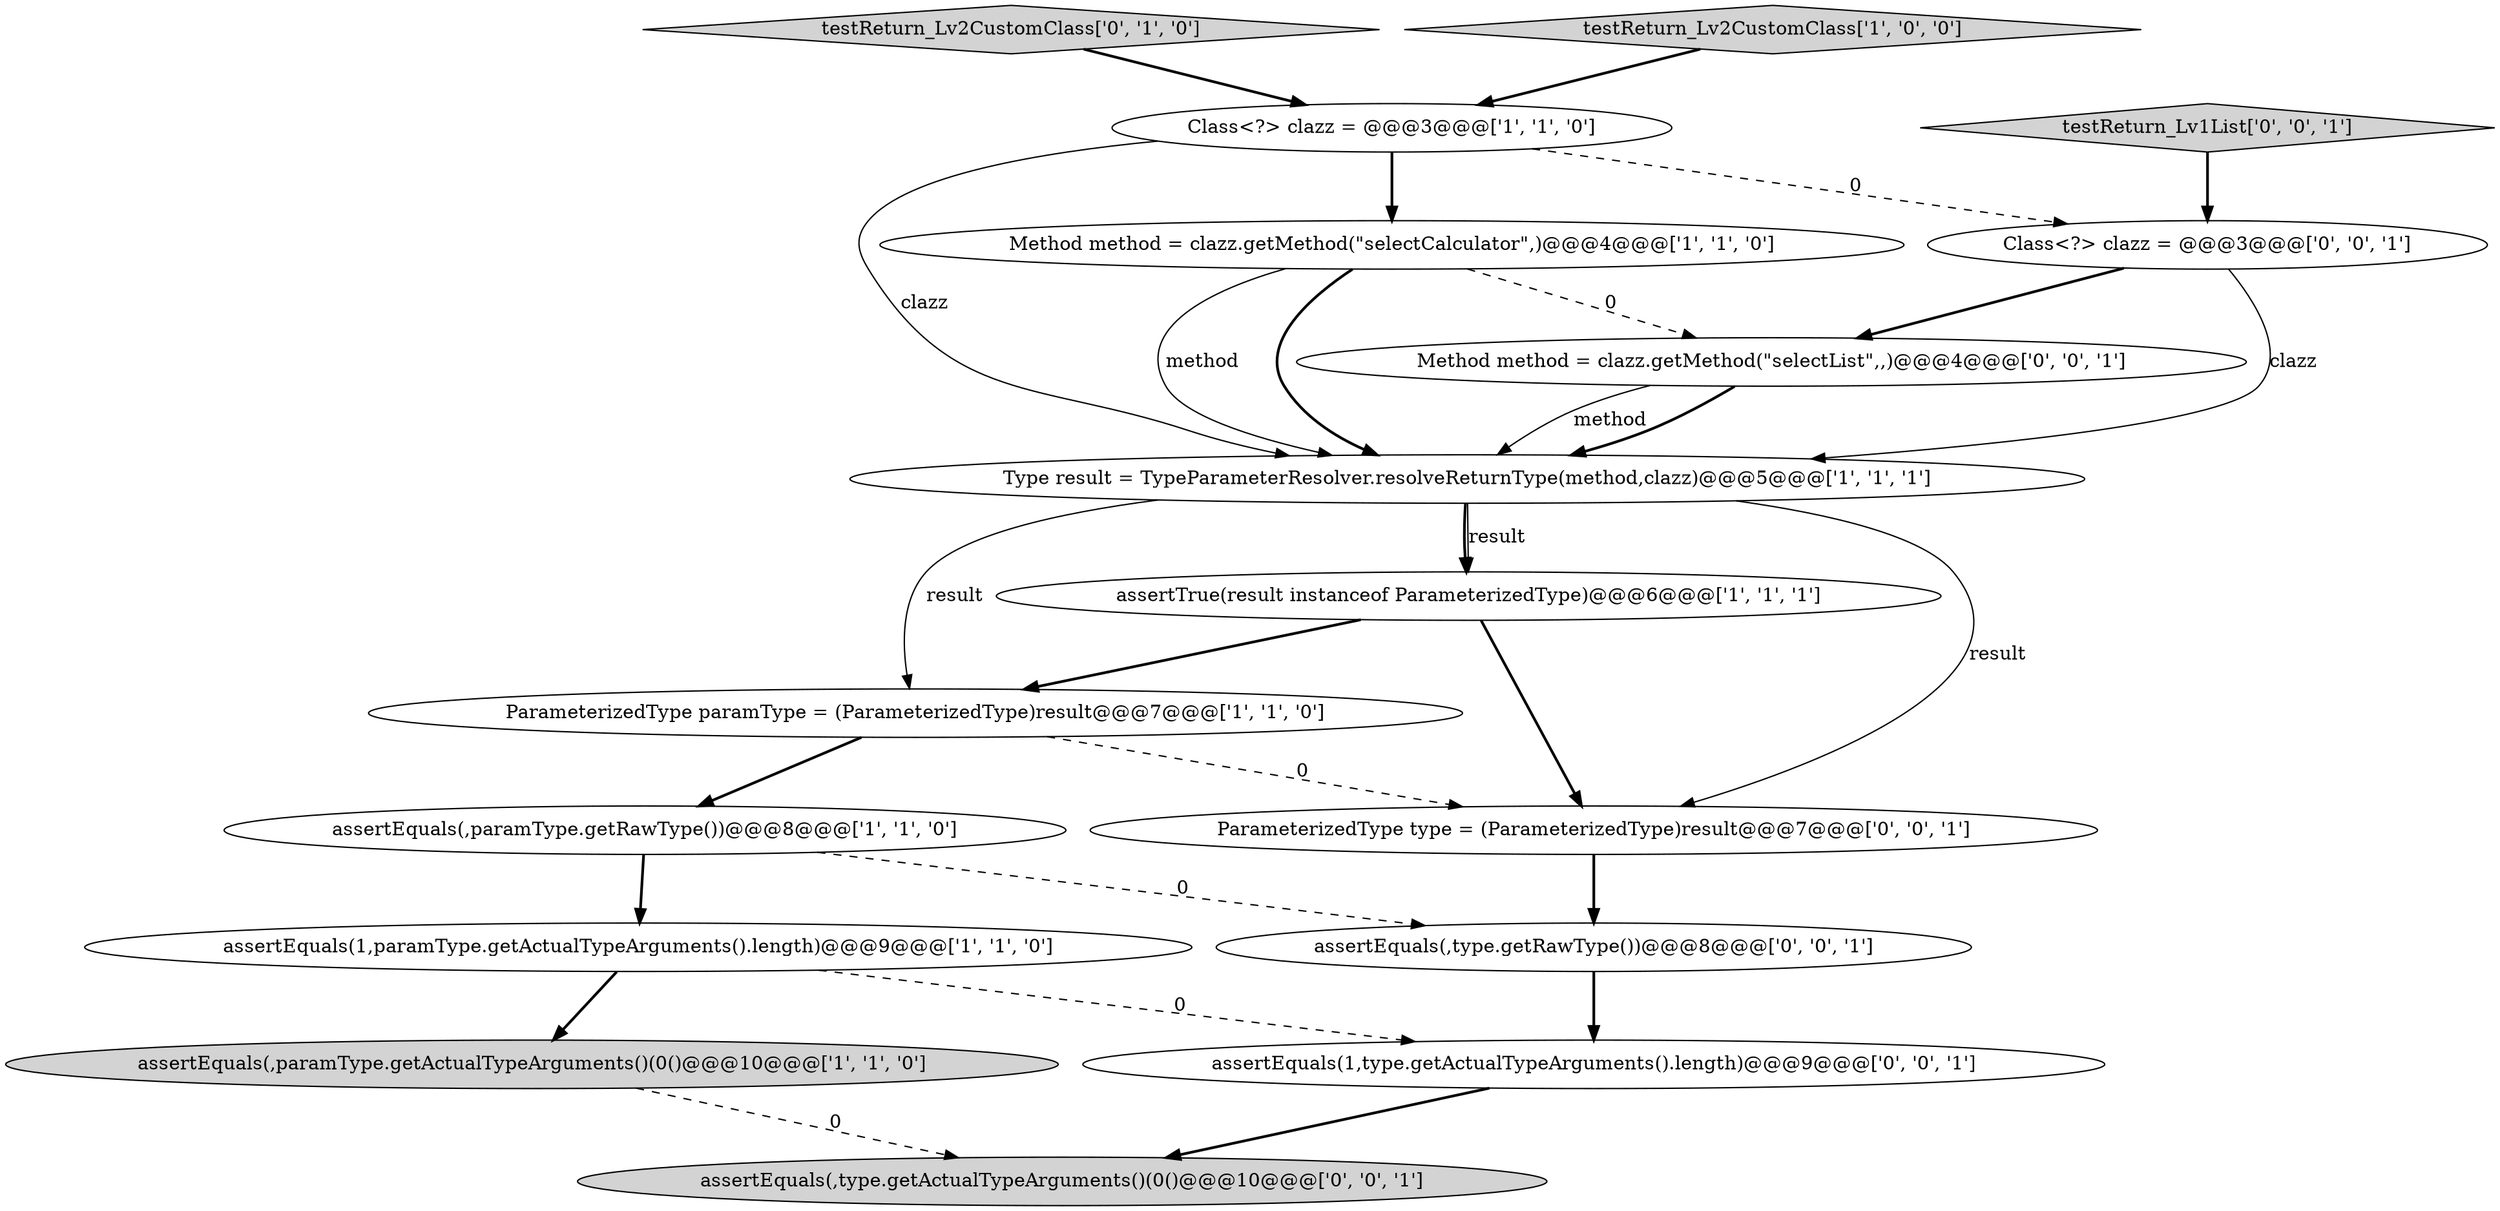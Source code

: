 digraph {
1 [style = filled, label = "assertEquals(1,paramType.getActualTypeArguments().length)@@@9@@@['1', '1', '0']", fillcolor = white, shape = ellipse image = "AAA0AAABBB1BBB"];
3 [style = filled, label = "assertEquals(,paramType.getRawType())@@@8@@@['1', '1', '0']", fillcolor = white, shape = ellipse image = "AAA0AAABBB1BBB"];
11 [style = filled, label = "assertEquals(,type.getRawType())@@@8@@@['0', '0', '1']", fillcolor = white, shape = ellipse image = "AAA0AAABBB3BBB"];
8 [style = filled, label = "ParameterizedType paramType = (ParameterizedType)result@@@7@@@['1', '1', '0']", fillcolor = white, shape = ellipse image = "AAA0AAABBB1BBB"];
15 [style = filled, label = "Class<?> clazz = @@@3@@@['0', '0', '1']", fillcolor = white, shape = ellipse image = "AAA0AAABBB3BBB"];
13 [style = filled, label = "assertEquals(,type.getActualTypeArguments()(0()@@@10@@@['0', '0', '1']", fillcolor = lightgray, shape = ellipse image = "AAA0AAABBB3BBB"];
16 [style = filled, label = "Method method = clazz.getMethod(\"selectList\",,)@@@4@@@['0', '0', '1']", fillcolor = white, shape = ellipse image = "AAA0AAABBB3BBB"];
9 [style = filled, label = "testReturn_Lv2CustomClass['0', '1', '0']", fillcolor = lightgray, shape = diamond image = "AAA0AAABBB2BBB"];
5 [style = filled, label = "testReturn_Lv2CustomClass['1', '0', '0']", fillcolor = lightgray, shape = diamond image = "AAA0AAABBB1BBB"];
0 [style = filled, label = "assertTrue(result instanceof ParameterizedType)@@@6@@@['1', '1', '1']", fillcolor = white, shape = ellipse image = "AAA0AAABBB1BBB"];
2 [style = filled, label = "Class<?> clazz = @@@3@@@['1', '1', '0']", fillcolor = white, shape = ellipse image = "AAA0AAABBB1BBB"];
7 [style = filled, label = "Type result = TypeParameterResolver.resolveReturnType(method,clazz)@@@5@@@['1', '1', '1']", fillcolor = white, shape = ellipse image = "AAA0AAABBB1BBB"];
14 [style = filled, label = "testReturn_Lv1List['0', '0', '1']", fillcolor = lightgray, shape = diamond image = "AAA0AAABBB3BBB"];
12 [style = filled, label = "assertEquals(1,type.getActualTypeArguments().length)@@@9@@@['0', '0', '1']", fillcolor = white, shape = ellipse image = "AAA0AAABBB3BBB"];
10 [style = filled, label = "ParameterizedType type = (ParameterizedType)result@@@7@@@['0', '0', '1']", fillcolor = white, shape = ellipse image = "AAA0AAABBB3BBB"];
6 [style = filled, label = "Method method = clazz.getMethod(\"selectCalculator\",)@@@4@@@['1', '1', '0']", fillcolor = white, shape = ellipse image = "AAA0AAABBB1BBB"];
4 [style = filled, label = "assertEquals(,paramType.getActualTypeArguments()(0()@@@10@@@['1', '1', '0']", fillcolor = lightgray, shape = ellipse image = "AAA0AAABBB1BBB"];
16->7 [style = solid, label="method"];
1->4 [style = bold, label=""];
8->10 [style = dashed, label="0"];
3->1 [style = bold, label=""];
6->7 [style = solid, label="method"];
9->2 [style = bold, label=""];
2->6 [style = bold, label=""];
2->7 [style = solid, label="clazz"];
7->10 [style = solid, label="result"];
8->3 [style = bold, label=""];
16->7 [style = bold, label=""];
7->8 [style = solid, label="result"];
7->0 [style = bold, label=""];
11->12 [style = bold, label=""];
15->16 [style = bold, label=""];
2->15 [style = dashed, label="0"];
12->13 [style = bold, label=""];
1->12 [style = dashed, label="0"];
5->2 [style = bold, label=""];
0->10 [style = bold, label=""];
6->16 [style = dashed, label="0"];
7->0 [style = solid, label="result"];
15->7 [style = solid, label="clazz"];
0->8 [style = bold, label=""];
14->15 [style = bold, label=""];
6->7 [style = bold, label=""];
4->13 [style = dashed, label="0"];
3->11 [style = dashed, label="0"];
10->11 [style = bold, label=""];
}
